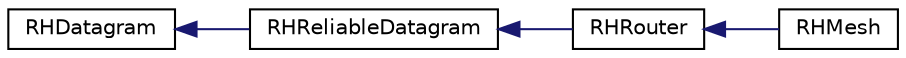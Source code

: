 digraph "Graphical Class Hierarchy"
{
 // LATEX_PDF_SIZE
  edge [fontname="Helvetica",fontsize="10",labelfontname="Helvetica",labelfontsize="10"];
  node [fontname="Helvetica",fontsize="10",shape=record];
  rankdir="LR";
  Node0 [label="RHDatagram",height=0.2,width=0.4,color="black", fillcolor="white", style="filled",URL="$class_r_h_datagram.html",tooltip="Manager class for addressed, unreliable messages."];
  Node0 -> Node1 [dir="back",color="midnightblue",fontsize="10",style="solid",fontname="Helvetica"];
  Node1 [label="RHReliableDatagram",height=0.2,width=0.4,color="black", fillcolor="white", style="filled",URL="$class_r_h_reliable_datagram.html",tooltip="RHDatagram subclass for sending addressed, acknowledged, retransmitted datagrams."];
  Node1 -> Node2 [dir="back",color="midnightblue",fontsize="10",style="solid",fontname="Helvetica"];
  Node2 [label="RHRouter",height=0.2,width=0.4,color="black", fillcolor="white", style="filled",URL="$class_r_h_router.html",tooltip="RHReliableDatagram subclass for sending addressed, optionally acknowledged datagrams multi-hop routed..."];
  Node2 -> Node3 [dir="back",color="midnightblue",fontsize="10",style="solid",fontname="Helvetica"];
  Node3 [label="RHMesh",height=0.2,width=0.4,color="black", fillcolor="white", style="filled",URL="$class_r_h_mesh.html",tooltip="RHRouter subclass for sending addressed, optionally acknowledged datagrams multi-hop routed across a ..."];
}
